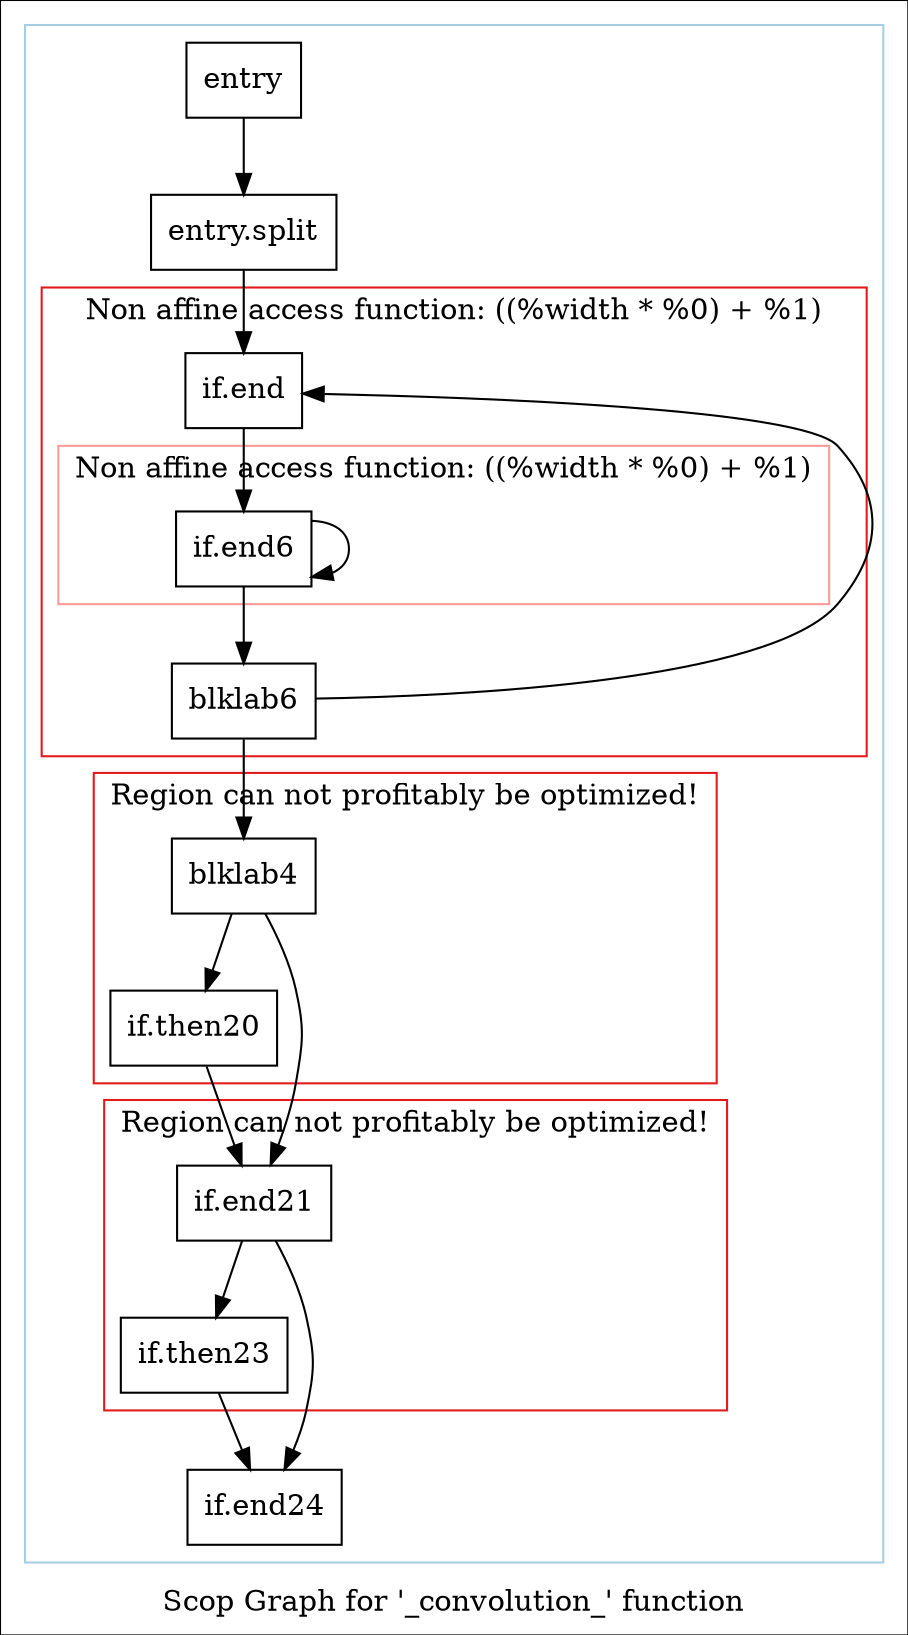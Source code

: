 digraph "Scop Graph for '_convolution_' function" {
	label="Scop Graph for '_convolution_' function";

	Node0xcb7b2c0 [shape=record,label="{entry}"];
	Node0xcb7b2c0 -> Node0xcb92e80;
	Node0xcb92e80 [shape=record,label="{entry.split}"];
	Node0xcb92e80 -> Node0xcbc3440;
	Node0xcbc3440 [shape=record,label="{if.end}"];
	Node0xcbc3440 -> Node0xcb92f00;
	Node0xcb92f00 [shape=record,label="{if.end6}"];
	Node0xcb92f00 -> Node0xcbfb9d0;
	Node0xcb92f00 -> Node0xcb92f00[constraint=false];
	Node0xcbfb9d0 [shape=record,label="{blklab6}"];
	Node0xcbfb9d0 -> Node0xcbfba30;
	Node0xcbfb9d0 -> Node0xcbc3440[constraint=false];
	Node0xcbfba30 [shape=record,label="{blklab4}"];
	Node0xcbfba30 -> Node0xcadbc50;
	Node0xcbfba30 -> Node0xcadbc70;
	Node0xcadbc50 [shape=record,label="{if.then20}"];
	Node0xcadbc50 -> Node0xcadbc70;
	Node0xcadbc70 [shape=record,label="{if.end21}"];
	Node0xcadbc70 -> Node0xcbfd1c0;
	Node0xcadbc70 -> Node0xcbfd220;
	Node0xcbfd1c0 [shape=record,label="{if.then23}"];
	Node0xcbfd1c0 -> Node0xcbfd220;
	Node0xcbfd220 [shape=record,label="{if.end24}"];
	colorscheme = "paired12"
        subgraph cluster_0xcc10ce0 {
          label = "";
          style = solid;
          color = 1
          subgraph cluster_0xcb84370 {
            label = "Non affine access function: ((%width * %0) + %1)";
            style = solid;
            color = 6
            subgraph cluster_0xcbc6cd0 {
              label = "Non affine access function: ((%width * %0) + %1)";
              style = solid;
              color = 5
              Node0xcb92f00;
            }
            Node0xcbc3440;
            Node0xcbfb9d0;
          }
          subgraph cluster_0xcc11100 {
            label = "Region can not profitably be optimized!";
            style = solid;
            color = 6
            Node0xcbfba30;
            Node0xcadbc50;
          }
          subgraph cluster_0xcc0edb0 {
            label = "Region can not profitably be optimized!";
            style = solid;
            color = 6
            Node0xcadbc70;
            Node0xcbfd1c0;
          }
          Node0xcb7b2c0;
          Node0xcb92e80;
          Node0xcbfd220;
        }
}
